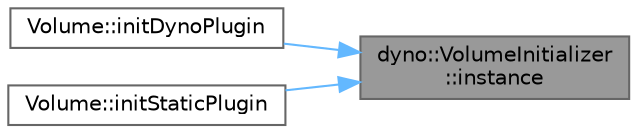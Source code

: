 digraph "dyno::VolumeInitializer::instance"
{
 // LATEX_PDF_SIZE
  bgcolor="transparent";
  edge [fontname=Helvetica,fontsize=10,labelfontname=Helvetica,labelfontsize=10];
  node [fontname=Helvetica,fontsize=10,shape=box,height=0.2,width=0.4];
  rankdir="RL";
  Node1 [id="Node000001",label="dyno::VolumeInitializer\l::instance",height=0.2,width=0.4,color="gray40", fillcolor="grey60", style="filled", fontcolor="black",tooltip=" "];
  Node1 -> Node2 [id="edge1_Node000001_Node000002",dir="back",color="steelblue1",style="solid",tooltip=" "];
  Node2 [id="Node000002",label="Volume::initDynoPlugin",height=0.2,width=0.4,color="grey40", fillcolor="white", style="filled",URL="$namespace_volume.html#ad64a0c1efc194d7e5760303628359226",tooltip=" "];
  Node1 -> Node3 [id="edge2_Node000001_Node000003",dir="back",color="steelblue1",style="solid",tooltip=" "];
  Node3 [id="Node000003",label="Volume::initStaticPlugin",height=0.2,width=0.4,color="grey40", fillcolor="white", style="filled",URL="$namespace_volume.html#a552b167ac24777053f03ed6f9ce4a2de",tooltip=" "];
}
